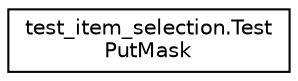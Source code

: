 digraph "Graphical Class Hierarchy"
{
 // LATEX_PDF_SIZE
  edge [fontname="Helvetica",fontsize="10",labelfontname="Helvetica",labelfontsize="10"];
  node [fontname="Helvetica",fontsize="10",shape=record];
  rankdir="LR";
  Node0 [label="test_item_selection.Test\lPutMask",height=0.2,width=0.4,color="black", fillcolor="white", style="filled",URL="$classtest__item__selection_1_1TestPutMask.html",tooltip=" "];
}
